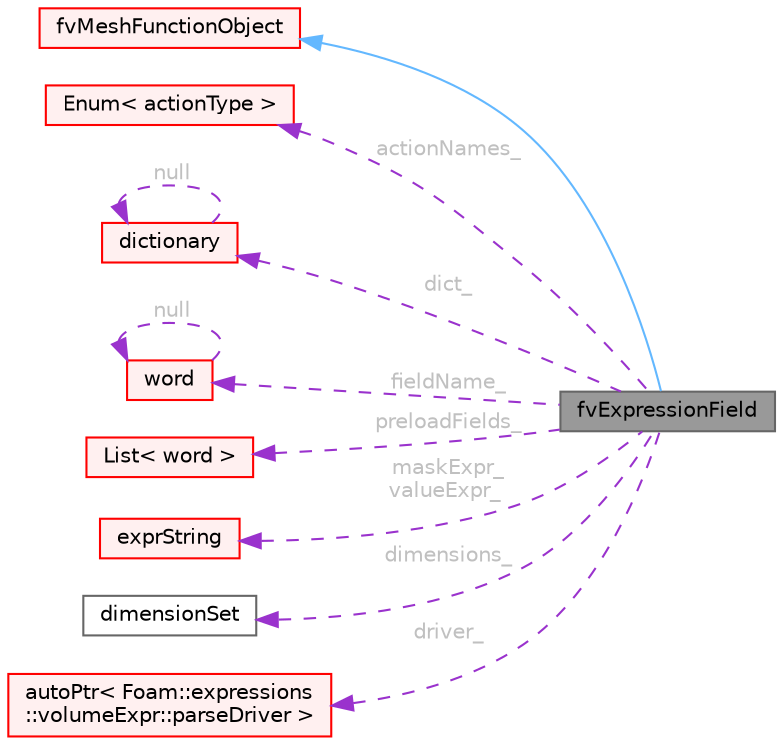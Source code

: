 digraph "fvExpressionField"
{
 // LATEX_PDF_SIZE
  bgcolor="transparent";
  edge [fontname=Helvetica,fontsize=10,labelfontname=Helvetica,labelfontsize=10];
  node [fontname=Helvetica,fontsize=10,shape=box,height=0.2,width=0.4];
  rankdir="LR";
  Node1 [id="Node000001",label="fvExpressionField",height=0.2,width=0.4,color="gray40", fillcolor="grey60", style="filled", fontcolor="black",tooltip="Function object that generates or modifies a field based on expressions."];
  Node2 -> Node1 [id="edge1_Node000001_Node000002",dir="back",color="steelblue1",style="solid",tooltip=" "];
  Node2 [id="Node000002",label="fvMeshFunctionObject",height=0.2,width=0.4,color="red", fillcolor="#FFF0F0", style="filled",URL="$classFoam_1_1functionObjects_1_1fvMeshFunctionObject.html",tooltip="Specialization of Foam::functionObject for an Foam::fvMesh, providing a reference to the Foam::fvMesh..."];
  Node76 -> Node1 [id="edge2_Node000001_Node000076",dir="back",color="darkorchid3",style="dashed",tooltip=" ",label=" actionNames_",fontcolor="grey" ];
  Node76 [id="Node000076",label="Enum\< actionType \>",height=0.2,width=0.4,color="red", fillcolor="#FFF0F0", style="filled",URL="$classFoam_1_1Enum.html",tooltip=" "];
  Node45 -> Node1 [id="edge3_Node000001_Node000045",dir="back",color="darkorchid3",style="dashed",tooltip=" ",label=" dict_",fontcolor="grey" ];
  Node45 [id="Node000045",label="dictionary",height=0.2,width=0.4,color="red", fillcolor="#FFF0F0", style="filled",URL="$classFoam_1_1dictionary.html",tooltip="A list of keyword definitions, which are a keyword followed by a number of values (eg,..."];
  Node45 -> Node45 [id="edge4_Node000045_Node000045",dir="back",color="darkorchid3",style="dashed",tooltip=" ",label=" null",fontcolor="grey" ];
  Node7 -> Node1 [id="edge5_Node000001_Node000007",dir="back",color="darkorchid3",style="dashed",tooltip=" ",label=" fieldName_",fontcolor="grey" ];
  Node7 [id="Node000007",label="word",height=0.2,width=0.4,color="red", fillcolor="#FFF0F0", style="filled",URL="$classFoam_1_1word.html",tooltip="A class for handling words, derived from Foam::string."];
  Node7 -> Node7 [id="edge6_Node000007_Node000007",dir="back",color="darkorchid3",style="dashed",tooltip=" ",label=" null",fontcolor="grey" ];
  Node77 -> Node1 [id="edge7_Node000001_Node000077",dir="back",color="darkorchid3",style="dashed",tooltip=" ",label=" preloadFields_",fontcolor="grey" ];
  Node77 [id="Node000077",label="List\< word \>",height=0.2,width=0.4,color="red", fillcolor="#FFF0F0", style="filled",URL="$classFoam_1_1List.html",tooltip=" "];
  Node79 -> Node1 [id="edge8_Node000001_Node000079",dir="back",color="darkorchid3",style="dashed",tooltip=" ",label=" maskExpr_\nvalueExpr_",fontcolor="grey" ];
  Node79 [id="Node000079",label="exprString",height=0.2,width=0.4,color="red", fillcolor="#FFF0F0", style="filled",URL="$classFoam_1_1expressions_1_1exprString.html",tooltip=" "];
  Node80 -> Node1 [id="edge9_Node000001_Node000080",dir="back",color="darkorchid3",style="dashed",tooltip=" ",label=" dimensions_",fontcolor="grey" ];
  Node80 [id="Node000080",label="dimensionSet",height=0.2,width=0.4,color="gray40", fillcolor="white", style="filled",URL="$classFoam_1_1dimensionSet.html",tooltip="Dimension set for the base types, which can be used to implement rigorous dimension checking for alge..."];
  Node81 -> Node1 [id="edge10_Node000001_Node000081",dir="back",color="darkorchid3",style="dashed",tooltip=" ",label=" driver_",fontcolor="grey" ];
  Node81 [id="Node000081",label="autoPtr\< Foam::expressions\l::volumeExpr::parseDriver \>",height=0.2,width=0.4,color="red", fillcolor="#FFF0F0", style="filled",URL="$classFoam_1_1autoPtr.html",tooltip=" "];
}
